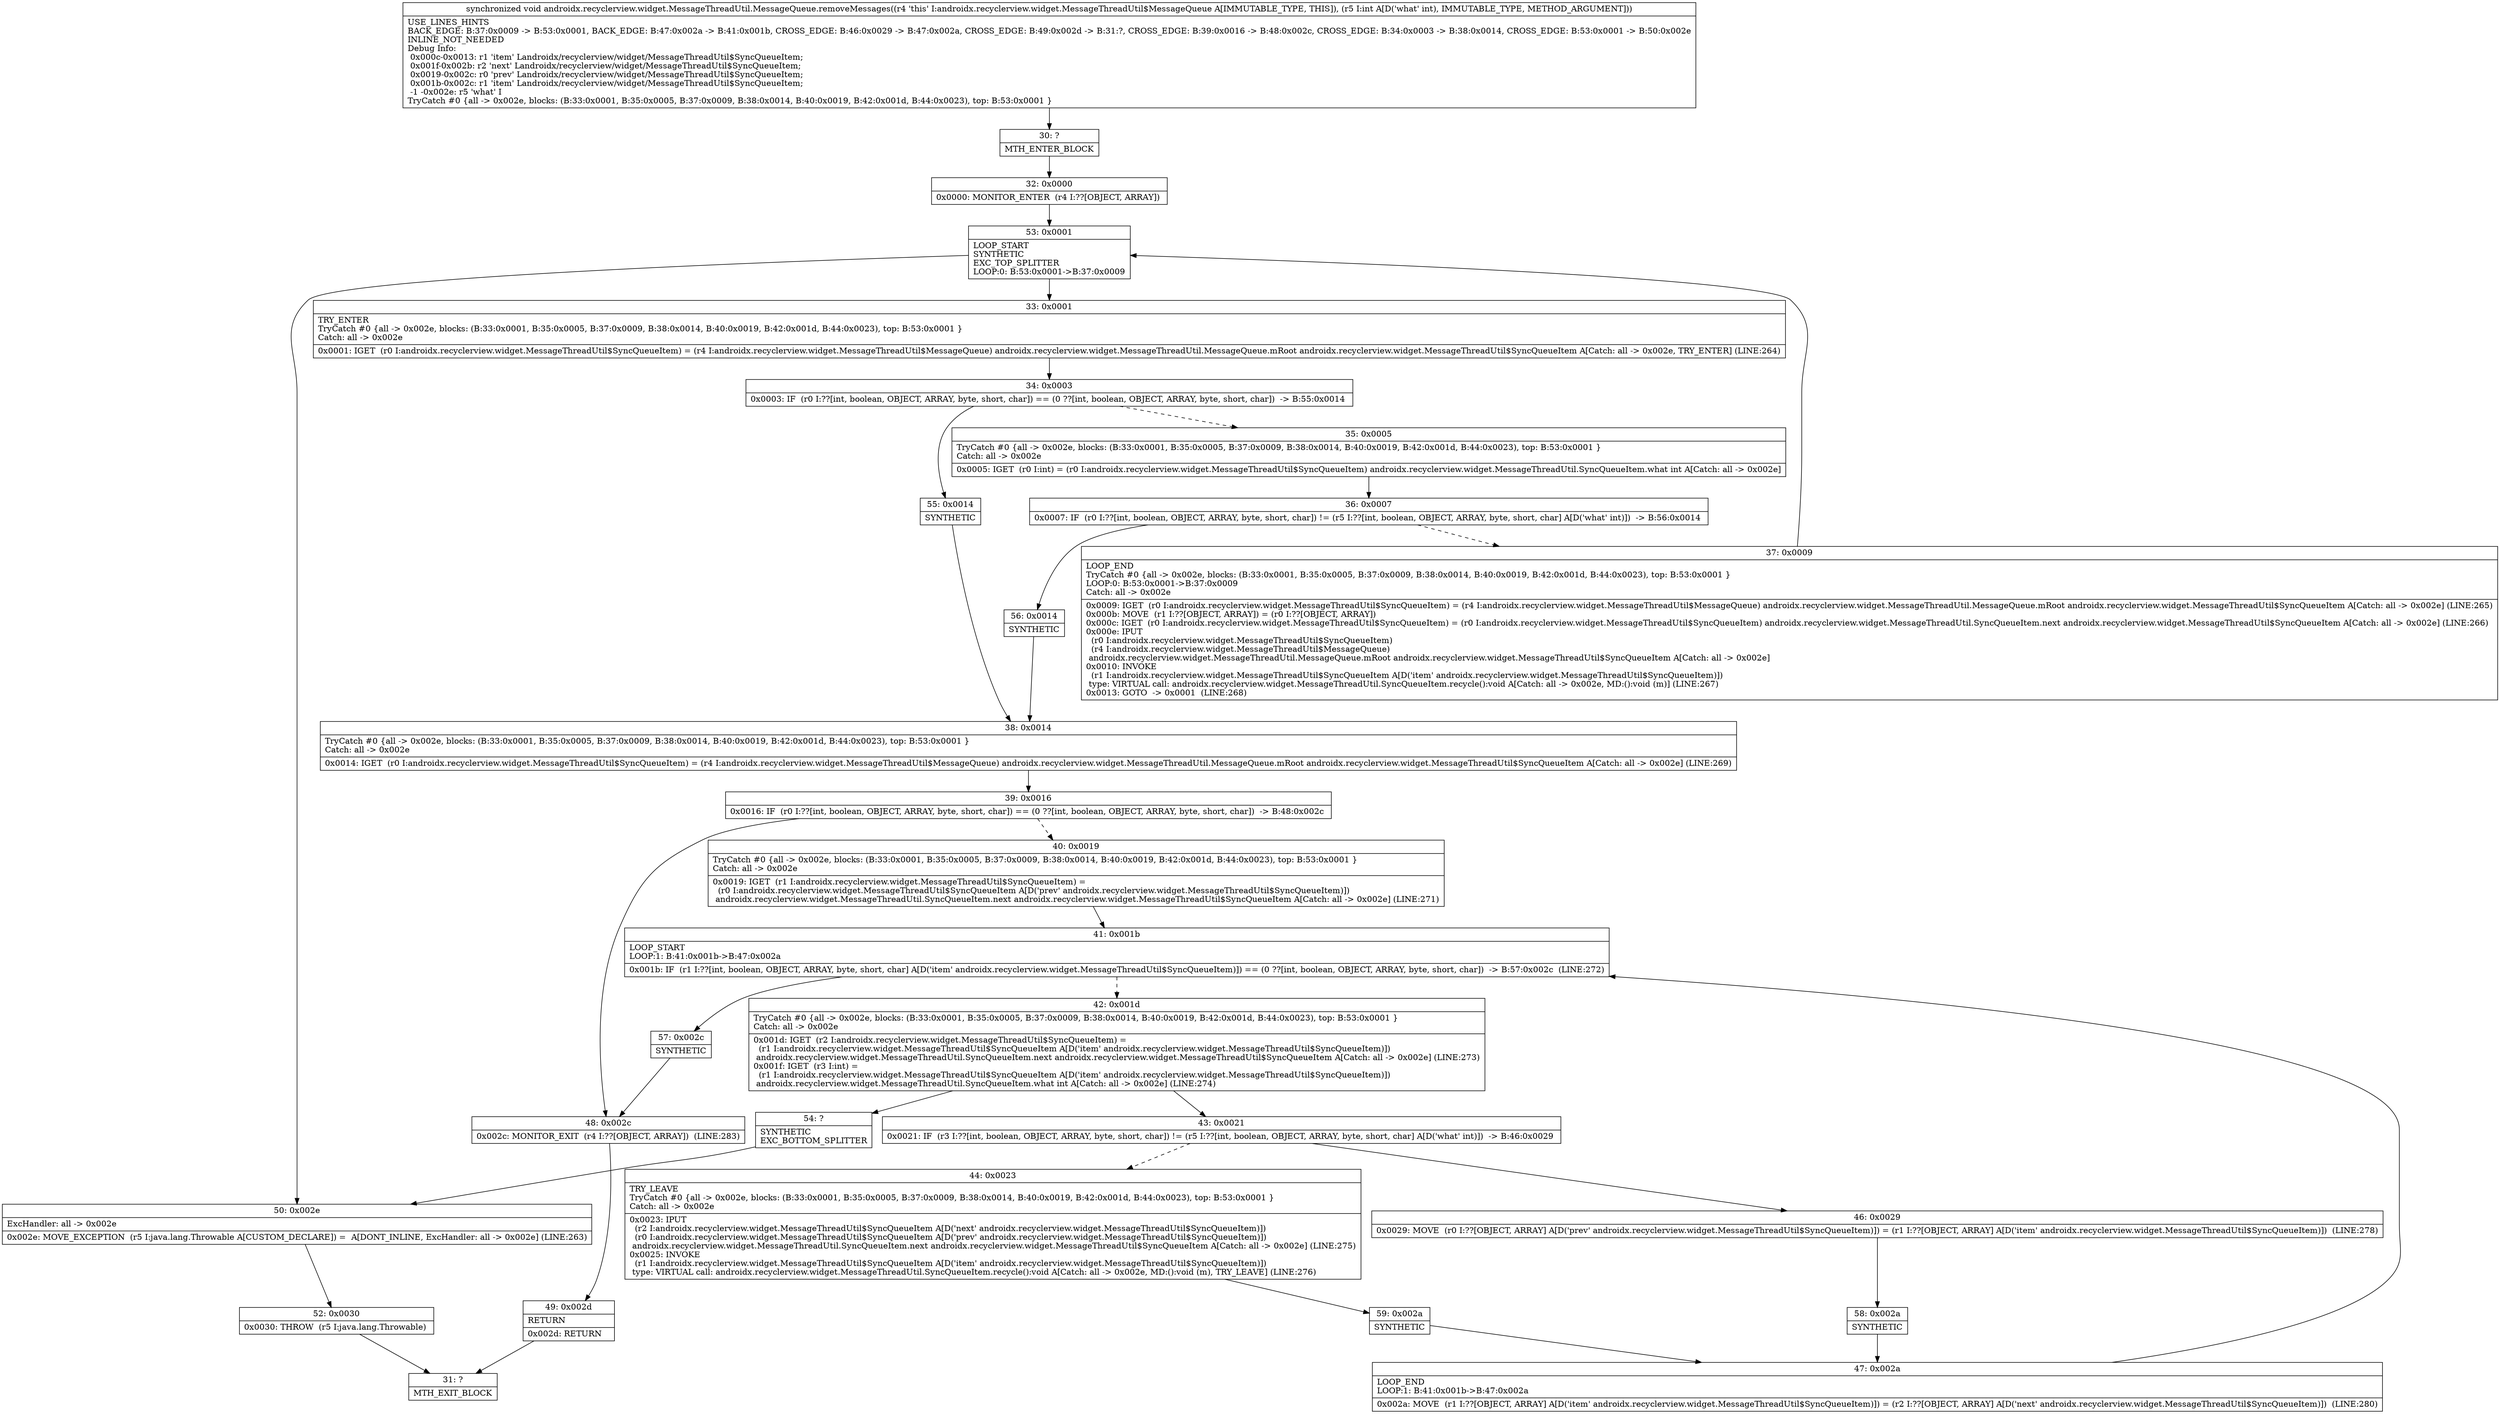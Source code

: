 digraph "CFG forandroidx.recyclerview.widget.MessageThreadUtil.MessageQueue.removeMessages(I)V" {
Node_30 [shape=record,label="{30\:\ ?|MTH_ENTER_BLOCK\l}"];
Node_32 [shape=record,label="{32\:\ 0x0000|0x0000: MONITOR_ENTER  (r4 I:??[OBJECT, ARRAY]) \l}"];
Node_53 [shape=record,label="{53\:\ 0x0001|LOOP_START\lSYNTHETIC\lEXC_TOP_SPLITTER\lLOOP:0: B:53:0x0001\-\>B:37:0x0009\l}"];
Node_33 [shape=record,label="{33\:\ 0x0001|TRY_ENTER\lTryCatch #0 \{all \-\> 0x002e, blocks: (B:33:0x0001, B:35:0x0005, B:37:0x0009, B:38:0x0014, B:40:0x0019, B:42:0x001d, B:44:0x0023), top: B:53:0x0001 \}\lCatch: all \-\> 0x002e\l|0x0001: IGET  (r0 I:androidx.recyclerview.widget.MessageThreadUtil$SyncQueueItem) = (r4 I:androidx.recyclerview.widget.MessageThreadUtil$MessageQueue) androidx.recyclerview.widget.MessageThreadUtil.MessageQueue.mRoot androidx.recyclerview.widget.MessageThreadUtil$SyncQueueItem A[Catch: all \-\> 0x002e, TRY_ENTER] (LINE:264)\l}"];
Node_34 [shape=record,label="{34\:\ 0x0003|0x0003: IF  (r0 I:??[int, boolean, OBJECT, ARRAY, byte, short, char]) == (0 ??[int, boolean, OBJECT, ARRAY, byte, short, char])  \-\> B:55:0x0014 \l}"];
Node_35 [shape=record,label="{35\:\ 0x0005|TryCatch #0 \{all \-\> 0x002e, blocks: (B:33:0x0001, B:35:0x0005, B:37:0x0009, B:38:0x0014, B:40:0x0019, B:42:0x001d, B:44:0x0023), top: B:53:0x0001 \}\lCatch: all \-\> 0x002e\l|0x0005: IGET  (r0 I:int) = (r0 I:androidx.recyclerview.widget.MessageThreadUtil$SyncQueueItem) androidx.recyclerview.widget.MessageThreadUtil.SyncQueueItem.what int A[Catch: all \-\> 0x002e]\l}"];
Node_36 [shape=record,label="{36\:\ 0x0007|0x0007: IF  (r0 I:??[int, boolean, OBJECT, ARRAY, byte, short, char]) != (r5 I:??[int, boolean, OBJECT, ARRAY, byte, short, char] A[D('what' int)])  \-\> B:56:0x0014 \l}"];
Node_37 [shape=record,label="{37\:\ 0x0009|LOOP_END\lTryCatch #0 \{all \-\> 0x002e, blocks: (B:33:0x0001, B:35:0x0005, B:37:0x0009, B:38:0x0014, B:40:0x0019, B:42:0x001d, B:44:0x0023), top: B:53:0x0001 \}\lLOOP:0: B:53:0x0001\-\>B:37:0x0009\lCatch: all \-\> 0x002e\l|0x0009: IGET  (r0 I:androidx.recyclerview.widget.MessageThreadUtil$SyncQueueItem) = (r4 I:androidx.recyclerview.widget.MessageThreadUtil$MessageQueue) androidx.recyclerview.widget.MessageThreadUtil.MessageQueue.mRoot androidx.recyclerview.widget.MessageThreadUtil$SyncQueueItem A[Catch: all \-\> 0x002e] (LINE:265)\l0x000b: MOVE  (r1 I:??[OBJECT, ARRAY]) = (r0 I:??[OBJECT, ARRAY]) \l0x000c: IGET  (r0 I:androidx.recyclerview.widget.MessageThreadUtil$SyncQueueItem) = (r0 I:androidx.recyclerview.widget.MessageThreadUtil$SyncQueueItem) androidx.recyclerview.widget.MessageThreadUtil.SyncQueueItem.next androidx.recyclerview.widget.MessageThreadUtil$SyncQueueItem A[Catch: all \-\> 0x002e] (LINE:266)\l0x000e: IPUT  \l  (r0 I:androidx.recyclerview.widget.MessageThreadUtil$SyncQueueItem)\l  (r4 I:androidx.recyclerview.widget.MessageThreadUtil$MessageQueue)\l androidx.recyclerview.widget.MessageThreadUtil.MessageQueue.mRoot androidx.recyclerview.widget.MessageThreadUtil$SyncQueueItem A[Catch: all \-\> 0x002e]\l0x0010: INVOKE  \l  (r1 I:androidx.recyclerview.widget.MessageThreadUtil$SyncQueueItem A[D('item' androidx.recyclerview.widget.MessageThreadUtil$SyncQueueItem)])\l type: VIRTUAL call: androidx.recyclerview.widget.MessageThreadUtil.SyncQueueItem.recycle():void A[Catch: all \-\> 0x002e, MD:():void (m)] (LINE:267)\l0x0013: GOTO  \-\> 0x0001  (LINE:268)\l}"];
Node_56 [shape=record,label="{56\:\ 0x0014|SYNTHETIC\l}"];
Node_38 [shape=record,label="{38\:\ 0x0014|TryCatch #0 \{all \-\> 0x002e, blocks: (B:33:0x0001, B:35:0x0005, B:37:0x0009, B:38:0x0014, B:40:0x0019, B:42:0x001d, B:44:0x0023), top: B:53:0x0001 \}\lCatch: all \-\> 0x002e\l|0x0014: IGET  (r0 I:androidx.recyclerview.widget.MessageThreadUtil$SyncQueueItem) = (r4 I:androidx.recyclerview.widget.MessageThreadUtil$MessageQueue) androidx.recyclerview.widget.MessageThreadUtil.MessageQueue.mRoot androidx.recyclerview.widget.MessageThreadUtil$SyncQueueItem A[Catch: all \-\> 0x002e] (LINE:269)\l}"];
Node_39 [shape=record,label="{39\:\ 0x0016|0x0016: IF  (r0 I:??[int, boolean, OBJECT, ARRAY, byte, short, char]) == (0 ??[int, boolean, OBJECT, ARRAY, byte, short, char])  \-\> B:48:0x002c \l}"];
Node_40 [shape=record,label="{40\:\ 0x0019|TryCatch #0 \{all \-\> 0x002e, blocks: (B:33:0x0001, B:35:0x0005, B:37:0x0009, B:38:0x0014, B:40:0x0019, B:42:0x001d, B:44:0x0023), top: B:53:0x0001 \}\lCatch: all \-\> 0x002e\l|0x0019: IGET  (r1 I:androidx.recyclerview.widget.MessageThreadUtil$SyncQueueItem) = \l  (r0 I:androidx.recyclerview.widget.MessageThreadUtil$SyncQueueItem A[D('prev' androidx.recyclerview.widget.MessageThreadUtil$SyncQueueItem)])\l androidx.recyclerview.widget.MessageThreadUtil.SyncQueueItem.next androidx.recyclerview.widget.MessageThreadUtil$SyncQueueItem A[Catch: all \-\> 0x002e] (LINE:271)\l}"];
Node_41 [shape=record,label="{41\:\ 0x001b|LOOP_START\lLOOP:1: B:41:0x001b\-\>B:47:0x002a\l|0x001b: IF  (r1 I:??[int, boolean, OBJECT, ARRAY, byte, short, char] A[D('item' androidx.recyclerview.widget.MessageThreadUtil$SyncQueueItem)]) == (0 ??[int, boolean, OBJECT, ARRAY, byte, short, char])  \-\> B:57:0x002c  (LINE:272)\l}"];
Node_42 [shape=record,label="{42\:\ 0x001d|TryCatch #0 \{all \-\> 0x002e, blocks: (B:33:0x0001, B:35:0x0005, B:37:0x0009, B:38:0x0014, B:40:0x0019, B:42:0x001d, B:44:0x0023), top: B:53:0x0001 \}\lCatch: all \-\> 0x002e\l|0x001d: IGET  (r2 I:androidx.recyclerview.widget.MessageThreadUtil$SyncQueueItem) = \l  (r1 I:androidx.recyclerview.widget.MessageThreadUtil$SyncQueueItem A[D('item' androidx.recyclerview.widget.MessageThreadUtil$SyncQueueItem)])\l androidx.recyclerview.widget.MessageThreadUtil.SyncQueueItem.next androidx.recyclerview.widget.MessageThreadUtil$SyncQueueItem A[Catch: all \-\> 0x002e] (LINE:273)\l0x001f: IGET  (r3 I:int) = \l  (r1 I:androidx.recyclerview.widget.MessageThreadUtil$SyncQueueItem A[D('item' androidx.recyclerview.widget.MessageThreadUtil$SyncQueueItem)])\l androidx.recyclerview.widget.MessageThreadUtil.SyncQueueItem.what int A[Catch: all \-\> 0x002e] (LINE:274)\l}"];
Node_43 [shape=record,label="{43\:\ 0x0021|0x0021: IF  (r3 I:??[int, boolean, OBJECT, ARRAY, byte, short, char]) != (r5 I:??[int, boolean, OBJECT, ARRAY, byte, short, char] A[D('what' int)])  \-\> B:46:0x0029 \l}"];
Node_44 [shape=record,label="{44\:\ 0x0023|TRY_LEAVE\lTryCatch #0 \{all \-\> 0x002e, blocks: (B:33:0x0001, B:35:0x0005, B:37:0x0009, B:38:0x0014, B:40:0x0019, B:42:0x001d, B:44:0x0023), top: B:53:0x0001 \}\lCatch: all \-\> 0x002e\l|0x0023: IPUT  \l  (r2 I:androidx.recyclerview.widget.MessageThreadUtil$SyncQueueItem A[D('next' androidx.recyclerview.widget.MessageThreadUtil$SyncQueueItem)])\l  (r0 I:androidx.recyclerview.widget.MessageThreadUtil$SyncQueueItem A[D('prev' androidx.recyclerview.widget.MessageThreadUtil$SyncQueueItem)])\l androidx.recyclerview.widget.MessageThreadUtil.SyncQueueItem.next androidx.recyclerview.widget.MessageThreadUtil$SyncQueueItem A[Catch: all \-\> 0x002e] (LINE:275)\l0x0025: INVOKE  \l  (r1 I:androidx.recyclerview.widget.MessageThreadUtil$SyncQueueItem A[D('item' androidx.recyclerview.widget.MessageThreadUtil$SyncQueueItem)])\l type: VIRTUAL call: androidx.recyclerview.widget.MessageThreadUtil.SyncQueueItem.recycle():void A[Catch: all \-\> 0x002e, MD:():void (m), TRY_LEAVE] (LINE:276)\l}"];
Node_59 [shape=record,label="{59\:\ 0x002a|SYNTHETIC\l}"];
Node_47 [shape=record,label="{47\:\ 0x002a|LOOP_END\lLOOP:1: B:41:0x001b\-\>B:47:0x002a\l|0x002a: MOVE  (r1 I:??[OBJECT, ARRAY] A[D('item' androidx.recyclerview.widget.MessageThreadUtil$SyncQueueItem)]) = (r2 I:??[OBJECT, ARRAY] A[D('next' androidx.recyclerview.widget.MessageThreadUtil$SyncQueueItem)])  (LINE:280)\l}"];
Node_46 [shape=record,label="{46\:\ 0x0029|0x0029: MOVE  (r0 I:??[OBJECT, ARRAY] A[D('prev' androidx.recyclerview.widget.MessageThreadUtil$SyncQueueItem)]) = (r1 I:??[OBJECT, ARRAY] A[D('item' androidx.recyclerview.widget.MessageThreadUtil$SyncQueueItem)])  (LINE:278)\l}"];
Node_58 [shape=record,label="{58\:\ 0x002a|SYNTHETIC\l}"];
Node_54 [shape=record,label="{54\:\ ?|SYNTHETIC\lEXC_BOTTOM_SPLITTER\l}"];
Node_57 [shape=record,label="{57\:\ 0x002c|SYNTHETIC\l}"];
Node_48 [shape=record,label="{48\:\ 0x002c|0x002c: MONITOR_EXIT  (r4 I:??[OBJECT, ARRAY])  (LINE:283)\l}"];
Node_49 [shape=record,label="{49\:\ 0x002d|RETURN\l|0x002d: RETURN   \l}"];
Node_31 [shape=record,label="{31\:\ ?|MTH_EXIT_BLOCK\l}"];
Node_55 [shape=record,label="{55\:\ 0x0014|SYNTHETIC\l}"];
Node_50 [shape=record,label="{50\:\ 0x002e|ExcHandler: all \-\> 0x002e\l|0x002e: MOVE_EXCEPTION  (r5 I:java.lang.Throwable A[CUSTOM_DECLARE]) =  A[DONT_INLINE, ExcHandler: all \-\> 0x002e] (LINE:263)\l}"];
Node_52 [shape=record,label="{52\:\ 0x0030|0x0030: THROW  (r5 I:java.lang.Throwable) \l}"];
MethodNode[shape=record,label="{synchronized void androidx.recyclerview.widget.MessageThreadUtil.MessageQueue.removeMessages((r4 'this' I:androidx.recyclerview.widget.MessageThreadUtil$MessageQueue A[IMMUTABLE_TYPE, THIS]), (r5 I:int A[D('what' int), IMMUTABLE_TYPE, METHOD_ARGUMENT]))  | USE_LINES_HINTS\lBACK_EDGE: B:37:0x0009 \-\> B:53:0x0001, BACK_EDGE: B:47:0x002a \-\> B:41:0x001b, CROSS_EDGE: B:46:0x0029 \-\> B:47:0x002a, CROSS_EDGE: B:49:0x002d \-\> B:31:?, CROSS_EDGE: B:39:0x0016 \-\> B:48:0x002c, CROSS_EDGE: B:34:0x0003 \-\> B:38:0x0014, CROSS_EDGE: B:53:0x0001 \-\> B:50:0x002e\lINLINE_NOT_NEEDED\lDebug Info:\l  0x000c\-0x0013: r1 'item' Landroidx\/recyclerview\/widget\/MessageThreadUtil$SyncQueueItem;\l  0x001f\-0x002b: r2 'next' Landroidx\/recyclerview\/widget\/MessageThreadUtil$SyncQueueItem;\l  0x0019\-0x002c: r0 'prev' Landroidx\/recyclerview\/widget\/MessageThreadUtil$SyncQueueItem;\l  0x001b\-0x002c: r1 'item' Landroidx\/recyclerview\/widget\/MessageThreadUtil$SyncQueueItem;\l  \-1 \-0x002e: r5 'what' I\lTryCatch #0 \{all \-\> 0x002e, blocks: (B:33:0x0001, B:35:0x0005, B:37:0x0009, B:38:0x0014, B:40:0x0019, B:42:0x001d, B:44:0x0023), top: B:53:0x0001 \}\l}"];
MethodNode -> Node_30;Node_30 -> Node_32;
Node_32 -> Node_53;
Node_53 -> Node_33;
Node_53 -> Node_50;
Node_33 -> Node_34;
Node_34 -> Node_35[style=dashed];
Node_34 -> Node_55;
Node_35 -> Node_36;
Node_36 -> Node_37[style=dashed];
Node_36 -> Node_56;
Node_37 -> Node_53;
Node_56 -> Node_38;
Node_38 -> Node_39;
Node_39 -> Node_40[style=dashed];
Node_39 -> Node_48;
Node_40 -> Node_41;
Node_41 -> Node_42[style=dashed];
Node_41 -> Node_57;
Node_42 -> Node_43;
Node_42 -> Node_54;
Node_43 -> Node_44[style=dashed];
Node_43 -> Node_46;
Node_44 -> Node_59;
Node_59 -> Node_47;
Node_47 -> Node_41;
Node_46 -> Node_58;
Node_58 -> Node_47;
Node_54 -> Node_50;
Node_57 -> Node_48;
Node_48 -> Node_49;
Node_49 -> Node_31;
Node_55 -> Node_38;
Node_50 -> Node_52;
Node_52 -> Node_31;
}

